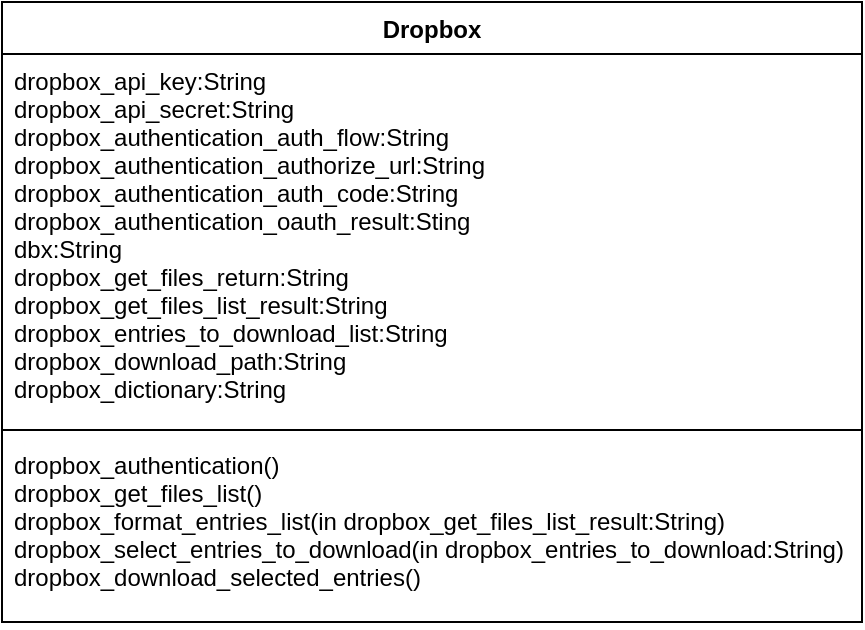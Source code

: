 <mxfile version="13.0.3" type="device"><diagram id="_9s0KgwtGYXEbje6VqGP" name="Page-1"><mxGraphModel dx="1422" dy="816" grid="1" gridSize="10" guides="1" tooltips="1" connect="1" arrows="1" fold="1" page="1" pageScale="1" pageWidth="850" pageHeight="1100" math="0" shadow="0"><root><mxCell id="0"/><mxCell id="1" parent="0"/><mxCell id="x6P0oZtXmX9-WI5tCsuz-1" value="Dropbox" style="swimlane;fontStyle=1;align=center;verticalAlign=top;childLayout=stackLayout;horizontal=1;startSize=26;horizontalStack=0;resizeParent=1;resizeParentMax=0;resizeLast=0;collapsible=1;marginBottom=0;" parent="1" vertex="1"><mxGeometry x="360" y="120" width="430" height="310" as="geometry"/></mxCell><mxCell id="x6P0oZtXmX9-WI5tCsuz-2" value="dropbox_api_key:String&#10;dropbox_api_secret:String&#10;dropbox_authentication_auth_flow:String&#10;dropbox_authentication_authorize_url:String&#10;dropbox_authentication_auth_code:String&#10;dropbox_authentication_oauth_result:Sting &#10;dbx:String&#10;dropbox_get_files_return:String&#10;dropbox_get_files_list_result:String&#10;dropbox_entries_to_download_list:String&#10;dropbox_download_path:String&#10;dropbox_dictionary:String" style="text;strokeColor=none;fillColor=none;align=left;verticalAlign=top;spacingLeft=4;spacingRight=4;overflow=hidden;rotatable=0;points=[[0,0.5],[1,0.5]];portConstraint=eastwest;labelBackgroundColor=none;fontColor=#000000;" parent="x6P0oZtXmX9-WI5tCsuz-1" vertex="1"><mxGeometry y="26" width="430" height="184" as="geometry"/></mxCell><mxCell id="x6P0oZtXmX9-WI5tCsuz-3" value="" style="line;strokeWidth=1;fillColor=none;align=left;verticalAlign=middle;spacingTop=-1;spacingLeft=3;spacingRight=3;rotatable=0;labelPosition=right;points=[];portConstraint=eastwest;" parent="x6P0oZtXmX9-WI5tCsuz-1" vertex="1"><mxGeometry y="210" width="430" height="8" as="geometry"/></mxCell><mxCell id="x6P0oZtXmX9-WI5tCsuz-4" value="dropbox_authentication()&#10;dropbox_get_files_list()&#10;dropbox_format_entries_list(in dropbox_get_files_list_result:String)&#10;dropbox_select_entries_to_download(in dropbox_entries_to_download:String)&#10;dropbox_download_selected_entries()" style="text;strokeColor=none;fillColor=none;align=left;verticalAlign=top;spacingLeft=4;spacingRight=4;overflow=hidden;rotatable=0;points=[[0,0.5],[1,0.5]];portConstraint=eastwest;labelBackgroundColor=#ffffff;" parent="x6P0oZtXmX9-WI5tCsuz-1" vertex="1"><mxGeometry y="218" width="430" height="92" as="geometry"/></mxCell></root></mxGraphModel></diagram></mxfile>